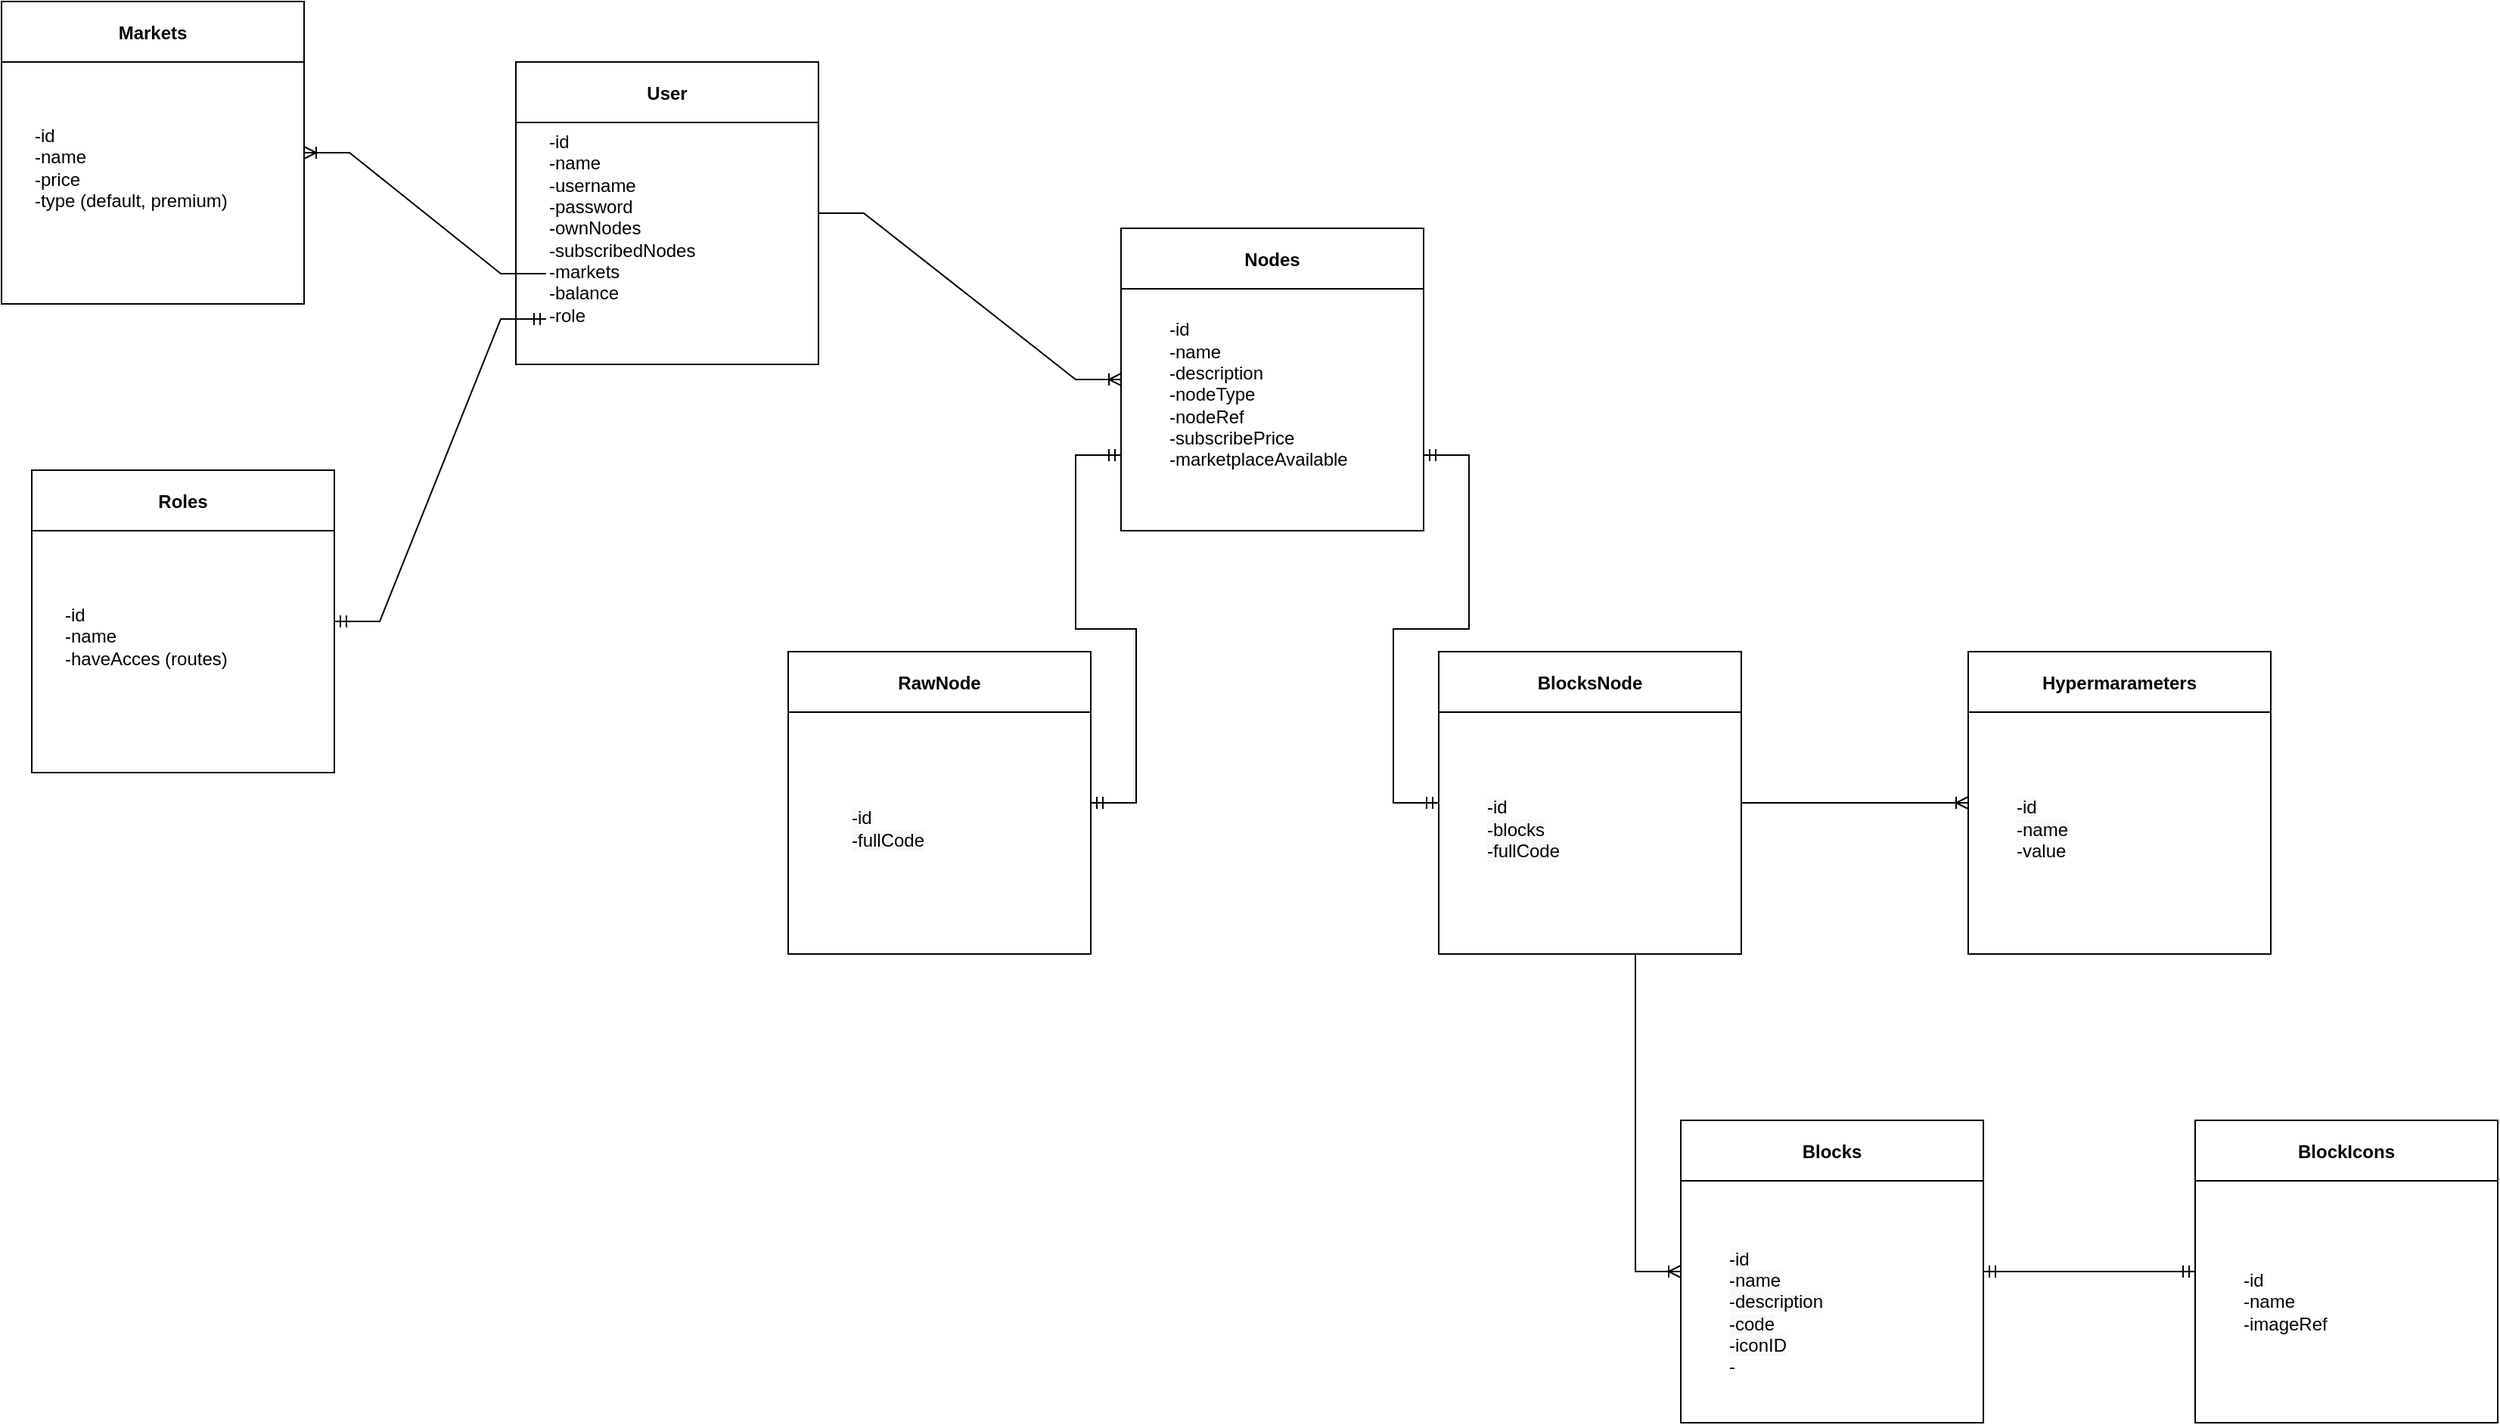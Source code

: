 <mxfile version="20.2.3" type="device"><diagram id="1MA1JgAbRvWYXQ7X30O4" name="Page-1"><mxGraphModel dx="1384" dy="747" grid="1" gridSize="10" guides="1" tooltips="1" connect="1" arrows="1" fold="1" page="1" pageScale="1" pageWidth="4500" pageHeight="4500" math="0" shadow="0"><root><mxCell id="0"/><mxCell id="1" parent="0"/><mxCell id="kykveNz-PSwbmEIrODwh-7" value="User" style="swimlane;startSize=40;" vertex="1" parent="1"><mxGeometry x="1340" y="440" width="200" height="200" as="geometry"/></mxCell><mxCell id="kykveNz-PSwbmEIrODwh-10" value="-id&lt;br&gt;-name&amp;nbsp;&lt;br&gt;-username&lt;br&gt;-password&lt;br&gt;-ownNodes&lt;br&gt;-subscribedNodes&lt;br&gt;-markets&lt;br&gt;-balance&lt;br&gt;-role&lt;br&gt;" style="text;html=1;strokeColor=none;fillColor=none;align=left;verticalAlign=middle;whiteSpace=wrap;rounded=0;" vertex="1" parent="kykveNz-PSwbmEIrODwh-7"><mxGeometry x="20" y="50" width="140" height="120" as="geometry"/></mxCell><mxCell id="kykveNz-PSwbmEIrODwh-8" value="Nodes" style="swimlane;startSize=40;" vertex="1" parent="1"><mxGeometry x="1740" y="550" width="200" height="200" as="geometry"/></mxCell><mxCell id="kykveNz-PSwbmEIrODwh-52" value="-id&lt;br&gt;-name&amp;nbsp;&lt;br&gt;-description&lt;br&gt;-nodeType&lt;br&gt;-nodeRef&lt;br&gt;-subscribePrice&lt;br&gt;-marketplaceAvailable" style="text;html=1;strokeColor=none;fillColor=none;align=left;verticalAlign=middle;whiteSpace=wrap;rounded=0;" vertex="1" parent="kykveNz-PSwbmEIrODwh-8"><mxGeometry x="30" y="60" width="140" height="100" as="geometry"/></mxCell><mxCell id="kykveNz-PSwbmEIrODwh-9" value="Blocks" style="swimlane;startSize=40;" vertex="1" parent="1"><mxGeometry x="2110" y="1140" width="200" height="200" as="geometry"/></mxCell><mxCell id="kykveNz-PSwbmEIrODwh-11" value="&lt;br&gt;&lt;span style=&quot;color: rgb(0, 0, 0); font-family: Helvetica; font-size: 12px; font-style: normal; font-variant-ligatures: normal; font-variant-caps: normal; font-weight: 400; letter-spacing: normal; orphans: 2; text-align: left; text-indent: 0px; text-transform: none; widows: 2; word-spacing: 0px; -webkit-text-stroke-width: 0px; background-color: rgb(248, 249, 250); text-decoration-thickness: initial; text-decoration-style: initial; text-decoration-color: initial; float: none; display: inline !important;&quot;&gt;-id&lt;/span&gt;&lt;br style=&quot;color: rgb(0, 0, 0); font-family: Helvetica; font-size: 12px; font-style: normal; font-variant-ligatures: normal; font-variant-caps: normal; font-weight: 400; letter-spacing: normal; orphans: 2; text-align: left; text-indent: 0px; text-transform: none; widows: 2; word-spacing: 0px; -webkit-text-stroke-width: 0px; background-color: rgb(248, 249, 250); text-decoration-thickness: initial; text-decoration-style: initial; text-decoration-color: initial;&quot;&gt;&lt;span style=&quot;color: rgb(0, 0, 0); font-family: Helvetica; font-size: 12px; font-style: normal; font-variant-ligatures: normal; font-variant-caps: normal; font-weight: 400; letter-spacing: normal; orphans: 2; text-align: left; text-indent: 0px; text-transform: none; widows: 2; word-spacing: 0px; -webkit-text-stroke-width: 0px; background-color: rgb(248, 249, 250); text-decoration-thickness: initial; text-decoration-style: initial; text-decoration-color: initial; float: none; display: inline !important;&quot;&gt;-name&lt;/span&gt;&lt;br style=&quot;color: rgb(0, 0, 0); font-family: Helvetica; font-size: 12px; font-style: normal; font-variant-ligatures: normal; font-variant-caps: normal; font-weight: 400; letter-spacing: normal; orphans: 2; text-align: left; text-indent: 0px; text-transform: none; widows: 2; word-spacing: 0px; -webkit-text-stroke-width: 0px; background-color: rgb(248, 249, 250); text-decoration-thickness: initial; text-decoration-style: initial; text-decoration-color: initial;&quot;&gt;&lt;span style=&quot;color: rgb(0, 0, 0); font-family: Helvetica; font-size: 12px; font-style: normal; font-variant-ligatures: normal; font-variant-caps: normal; font-weight: 400; letter-spacing: normal; orphans: 2; text-align: left; text-indent: 0px; text-transform: none; widows: 2; word-spacing: 0px; -webkit-text-stroke-width: 0px; background-color: rgb(248, 249, 250); text-decoration-thickness: initial; text-decoration-style: initial; text-decoration-color: initial; float: none; display: inline !important;&quot;&gt;-description&lt;/span&gt;&lt;br style=&quot;color: rgb(0, 0, 0); font-family: Helvetica; font-size: 12px; font-style: normal; font-variant-ligatures: normal; font-variant-caps: normal; font-weight: 400; letter-spacing: normal; orphans: 2; text-align: left; text-indent: 0px; text-transform: none; widows: 2; word-spacing: 0px; -webkit-text-stroke-width: 0px; background-color: rgb(248, 249, 250); text-decoration-thickness: initial; text-decoration-style: initial; text-decoration-color: initial;&quot;&gt;&lt;span style=&quot;color: rgb(0, 0, 0); font-family: Helvetica; font-size: 12px; font-style: normal; font-variant-ligatures: normal; font-variant-caps: normal; font-weight: 400; letter-spacing: normal; orphans: 2; text-align: left; text-indent: 0px; text-transform: none; widows: 2; word-spacing: 0px; -webkit-text-stroke-width: 0px; background-color: rgb(248, 249, 250); text-decoration-thickness: initial; text-decoration-style: initial; text-decoration-color: initial; float: none; display: inline !important;&quot;&gt;-code&lt;/span&gt;&lt;br style=&quot;color: rgb(0, 0, 0); font-family: Helvetica; font-size: 12px; font-style: normal; font-variant-ligatures: normal; font-variant-caps: normal; font-weight: 400; letter-spacing: normal; orphans: 2; text-align: left; text-indent: 0px; text-transform: none; widows: 2; word-spacing: 0px; -webkit-text-stroke-width: 0px; background-color: rgb(248, 249, 250); text-decoration-thickness: initial; text-decoration-style: initial; text-decoration-color: initial;&quot;&gt;&lt;span style=&quot;color: rgb(0, 0, 0); font-family: Helvetica; font-size: 12px; font-style: normal; font-variant-ligatures: normal; font-variant-caps: normal; font-weight: 400; letter-spacing: normal; orphans: 2; text-align: left; text-indent: 0px; text-transform: none; widows: 2; word-spacing: 0px; -webkit-text-stroke-width: 0px; background-color: rgb(248, 249, 250); text-decoration-thickness: initial; text-decoration-style: initial; text-decoration-color: initial; float: none; display: inline !important;&quot;&gt;-iconID&lt;br&gt;&lt;/span&gt;-&lt;br&gt;" style="text;html=1;strokeColor=none;fillColor=none;align=left;verticalAlign=middle;whiteSpace=wrap;rounded=0;" vertex="1" parent="kykveNz-PSwbmEIrODwh-9"><mxGeometry x="30" y="60" width="140" height="120" as="geometry"/></mxCell><mxCell id="kykveNz-PSwbmEIrODwh-12" value="BlockIcons" style="swimlane;startSize=40;" vertex="1" parent="1"><mxGeometry x="2450" y="1140" width="200" height="200" as="geometry"/></mxCell><mxCell id="kykveNz-PSwbmEIrODwh-13" value="-id&lt;br&gt;-name&lt;br&gt;-imageRef" style="text;html=1;strokeColor=none;fillColor=none;align=left;verticalAlign=middle;whiteSpace=wrap;rounded=0;" vertex="1" parent="kykveNz-PSwbmEIrODwh-12"><mxGeometry x="30" y="60" width="140" height="120" as="geometry"/></mxCell><mxCell id="kykveNz-PSwbmEIrODwh-44" value="" style="edgeStyle=entityRelationEdgeStyle;fontSize=12;html=1;endArrow=ERmandOne;startArrow=ERmandOne;rounded=0;entryX=0;entryY=0.5;entryDx=0;entryDy=0;exitX=1;exitY=0.5;exitDx=0;exitDy=0;" edge="1" parent="1" source="kykveNz-PSwbmEIrODwh-9" target="kykveNz-PSwbmEIrODwh-12"><mxGeometry width="100" height="100" relative="1" as="geometry"><mxPoint x="2260" y="1370" as="sourcePoint"/><mxPoint x="2470" y="1270" as="targetPoint"/></mxGeometry></mxCell><mxCell id="kykveNz-PSwbmEIrODwh-45" value="RawNode" style="swimlane;startSize=40;" vertex="1" parent="1"><mxGeometry x="1520" y="830" width="200" height="200" as="geometry"/></mxCell><mxCell id="kykveNz-PSwbmEIrODwh-50" value="&lt;br&gt;&lt;span style=&quot;color: rgb(0, 0, 0); font-family: Helvetica; font-size: 12px; font-style: normal; font-variant-ligatures: normal; font-variant-caps: normal; font-weight: 400; letter-spacing: normal; orphans: 2; text-align: left; text-indent: 0px; text-transform: none; widows: 2; word-spacing: 0px; -webkit-text-stroke-width: 0px; background-color: rgb(248, 249, 250); text-decoration-thickness: initial; text-decoration-style: initial; text-decoration-color: initial; float: none; display: inline !important;&quot;&gt;-id&lt;/span&gt;&lt;br style=&quot;color: rgb(0, 0, 0); font-family: Helvetica; font-size: 12px; font-style: normal; font-variant-ligatures: normal; font-variant-caps: normal; font-weight: 400; letter-spacing: normal; orphans: 2; text-align: left; text-indent: 0px; text-transform: none; widows: 2; word-spacing: 0px; -webkit-text-stroke-width: 0px; background-color: rgb(248, 249, 250); text-decoration-thickness: initial; text-decoration-style: initial; text-decoration-color: initial;&quot;&gt;&lt;span style=&quot;color: rgb(0, 0, 0); font-family: Helvetica; font-size: 12px; font-style: normal; font-variant-ligatures: normal; font-variant-caps: normal; font-weight: 400; letter-spacing: normal; orphans: 2; text-align: left; text-indent: 0px; text-transform: none; widows: 2; word-spacing: 0px; -webkit-text-stroke-width: 0px; background-color: rgb(248, 249, 250); text-decoration-thickness: initial; text-decoration-style: initial; text-decoration-color: initial; float: none; display: inline !important;&quot;&gt;-fullCode&lt;/span&gt;" style="text;html=1;strokeColor=none;fillColor=none;align=left;verticalAlign=middle;whiteSpace=wrap;rounded=0;" vertex="1" parent="kykveNz-PSwbmEIrODwh-45"><mxGeometry x="40" y="50" width="140" height="120" as="geometry"/></mxCell><mxCell id="kykveNz-PSwbmEIrODwh-46" value="BlocksNode" style="swimlane;startSize=40;" vertex="1" parent="1"><mxGeometry x="1950" y="830" width="200" height="200" as="geometry"/></mxCell><mxCell id="kykveNz-PSwbmEIrODwh-49" value="&lt;br&gt;&lt;span style=&quot;color: rgb(0, 0, 0); font-family: Helvetica; font-size: 12px; font-style: normal; font-variant-ligatures: normal; font-variant-caps: normal; font-weight: 400; letter-spacing: normal; orphans: 2; text-align: left; text-indent: 0px; text-transform: none; widows: 2; word-spacing: 0px; -webkit-text-stroke-width: 0px; background-color: rgb(248, 249, 250); text-decoration-thickness: initial; text-decoration-style: initial; text-decoration-color: initial; float: none; display: inline !important;&quot;&gt;-id&lt;/span&gt;&lt;br style=&quot;color: rgb(0, 0, 0); font-family: Helvetica; font-size: 12px; font-style: normal; font-variant-ligatures: normal; font-variant-caps: normal; font-weight: 400; letter-spacing: normal; orphans: 2; text-align: left; text-indent: 0px; text-transform: none; widows: 2; word-spacing: 0px; -webkit-text-stroke-width: 0px; background-color: rgb(248, 249, 250); text-decoration-thickness: initial; text-decoration-style: initial; text-decoration-color: initial;&quot;&gt;&lt;span style=&quot;color: rgb(0, 0, 0); font-family: Helvetica; font-size: 12px; font-style: normal; font-variant-ligatures: normal; font-variant-caps: normal; font-weight: 400; letter-spacing: normal; orphans: 2; text-align: left; text-indent: 0px; text-transform: none; widows: 2; word-spacing: 0px; -webkit-text-stroke-width: 0px; background-color: rgb(248, 249, 250); text-decoration-thickness: initial; text-decoration-style: initial; text-decoration-color: initial; float: none; display: inline !important;&quot;&gt;-blocks&lt;/span&gt;&lt;br style=&quot;color: rgb(0, 0, 0); font-family: Helvetica; font-size: 12px; font-style: normal; font-variant-ligatures: normal; font-variant-caps: normal; font-weight: 400; letter-spacing: normal; orphans: 2; text-align: left; text-indent: 0px; text-transform: none; widows: 2; word-spacing: 0px; -webkit-text-stroke-width: 0px; background-color: rgb(248, 249, 250); text-decoration-thickness: initial; text-decoration-style: initial; text-decoration-color: initial;&quot;&gt;&lt;span style=&quot;color: rgb(0, 0, 0); font-family: Helvetica; font-size: 12px; font-style: normal; font-variant-ligatures: normal; font-variant-caps: normal; font-weight: 400; letter-spacing: normal; orphans: 2; text-align: left; text-indent: 0px; text-transform: none; widows: 2; word-spacing: 0px; -webkit-text-stroke-width: 0px; background-color: rgb(248, 249, 250); text-decoration-thickness: initial; text-decoration-style: initial; text-decoration-color: initial; float: none; display: inline !important;&quot;&gt;-fullCode&lt;/span&gt;" style="text;html=1;strokeColor=none;fillColor=none;align=left;verticalAlign=middle;whiteSpace=wrap;rounded=0;" vertex="1" parent="kykveNz-PSwbmEIrODwh-46"><mxGeometry x="30" y="50" width="140" height="120" as="geometry"/></mxCell><mxCell id="kykveNz-PSwbmEIrODwh-47" value="" style="edgeStyle=entityRelationEdgeStyle;fontSize=12;html=1;endArrow=ERoneToMany;rounded=0;exitX=0.5;exitY=1;exitDx=0;exitDy=0;entryX=0;entryY=0.5;entryDx=0;entryDy=0;" edge="1" parent="1" source="kykveNz-PSwbmEIrODwh-46" target="kykveNz-PSwbmEIrODwh-9"><mxGeometry width="100" height="100" relative="1" as="geometry"><mxPoint x="1950" y="1360" as="sourcePoint"/><mxPoint x="2120" y="1250" as="targetPoint"/></mxGeometry></mxCell><mxCell id="kykveNz-PSwbmEIrODwh-51" value="" style="edgeStyle=entityRelationEdgeStyle;fontSize=12;html=1;endArrow=ERoneToMany;rounded=0;exitX=1;exitY=0.5;exitDx=0;exitDy=0;entryX=0;entryY=0.5;entryDx=0;entryDy=0;" edge="1" parent="1" source="kykveNz-PSwbmEIrODwh-7" target="kykveNz-PSwbmEIrODwh-8"><mxGeometry width="100" height="100" relative="1" as="geometry"><mxPoint x="1980" y="1080" as="sourcePoint"/><mxPoint x="2150" y="1250" as="targetPoint"/></mxGeometry></mxCell><mxCell id="kykveNz-PSwbmEIrODwh-53" value="" style="edgeStyle=entityRelationEdgeStyle;fontSize=12;html=1;endArrow=ERmandOne;startArrow=ERmandOne;rounded=0;entryX=0;entryY=0.75;entryDx=0;entryDy=0;exitX=1;exitY=0.5;exitDx=0;exitDy=0;" edge="1" parent="1" source="kykveNz-PSwbmEIrODwh-45" target="kykveNz-PSwbmEIrODwh-8"><mxGeometry width="100" height="100" relative="1" as="geometry"><mxPoint x="1780" y="830" as="sourcePoint"/><mxPoint x="1720" y="700" as="targetPoint"/></mxGeometry></mxCell><mxCell id="kykveNz-PSwbmEIrODwh-54" value="" style="edgeStyle=entityRelationEdgeStyle;fontSize=12;html=1;endArrow=ERmandOne;startArrow=ERmandOne;rounded=0;entryX=1;entryY=0.75;entryDx=0;entryDy=0;exitX=0;exitY=0.5;exitDx=0;exitDy=0;" edge="1" parent="1" source="kykveNz-PSwbmEIrODwh-46" target="kykveNz-PSwbmEIrODwh-8"><mxGeometry width="100" height="100" relative="1" as="geometry"><mxPoint x="1890" y="970" as="sourcePoint"/><mxPoint x="1920" y="790" as="targetPoint"/></mxGeometry></mxCell><mxCell id="kykveNz-PSwbmEIrODwh-55" value="Hypermarameters" style="swimlane;startSize=40;" vertex="1" parent="1"><mxGeometry x="2300" y="830" width="200" height="200" as="geometry"/></mxCell><mxCell id="kykveNz-PSwbmEIrODwh-56" value="&lt;br&gt;&lt;span style=&quot;color: rgb(0, 0, 0); font-family: Helvetica; font-size: 12px; font-style: normal; font-variant-ligatures: normal; font-variant-caps: normal; font-weight: 400; letter-spacing: normal; orphans: 2; text-align: left; text-indent: 0px; text-transform: none; widows: 2; word-spacing: 0px; -webkit-text-stroke-width: 0px; background-color: rgb(248, 249, 250); text-decoration-thickness: initial; text-decoration-style: initial; text-decoration-color: initial; float: none; display: inline !important;&quot;&gt;-id&lt;/span&gt;&lt;br style=&quot;color: rgb(0, 0, 0); font-family: Helvetica; font-size: 12px; font-style: normal; font-variant-ligatures: normal; font-variant-caps: normal; font-weight: 400; letter-spacing: normal; orphans: 2; text-align: left; text-indent: 0px; text-transform: none; widows: 2; word-spacing: 0px; -webkit-text-stroke-width: 0px; background-color: rgb(248, 249, 250); text-decoration-thickness: initial; text-decoration-style: initial; text-decoration-color: initial;&quot;&gt;&lt;span style=&quot;color: rgb(0, 0, 0); font-family: Helvetica; font-size: 12px; font-style: normal; font-variant-ligatures: normal; font-variant-caps: normal; font-weight: 400; letter-spacing: normal; orphans: 2; text-align: left; text-indent: 0px; text-transform: none; widows: 2; word-spacing: 0px; -webkit-text-stroke-width: 0px; background-color: rgb(248, 249, 250); text-decoration-thickness: initial; text-decoration-style: initial; text-decoration-color: initial; float: none; display: inline !important;&quot;&gt;-name&lt;/span&gt;&lt;br style=&quot;color: rgb(0, 0, 0); font-family: Helvetica; font-size: 12px; font-style: normal; font-variant-ligatures: normal; font-variant-caps: normal; font-weight: 400; letter-spacing: normal; orphans: 2; text-align: left; text-indent: 0px; text-transform: none; widows: 2; word-spacing: 0px; -webkit-text-stroke-width: 0px; background-color: rgb(248, 249, 250); text-decoration-thickness: initial; text-decoration-style: initial; text-decoration-color: initial;&quot;&gt;-value" style="text;html=1;strokeColor=none;fillColor=none;align=left;verticalAlign=middle;whiteSpace=wrap;rounded=0;" vertex="1" parent="kykveNz-PSwbmEIrODwh-55"><mxGeometry x="30" y="50" width="140" height="120" as="geometry"/></mxCell><mxCell id="kykveNz-PSwbmEIrODwh-57" value="" style="edgeStyle=entityRelationEdgeStyle;fontSize=12;html=1;endArrow=ERoneToMany;rounded=0;exitX=1;exitY=0.5;exitDx=0;exitDy=0;entryX=0;entryY=0.5;entryDx=0;entryDy=0;" edge="1" parent="1" source="kykveNz-PSwbmEIrODwh-46" target="kykveNz-PSwbmEIrODwh-55"><mxGeometry width="100" height="100" relative="1" as="geometry"><mxPoint x="2060" y="1040" as="sourcePoint"/><mxPoint x="2120" y="1250" as="targetPoint"/></mxGeometry></mxCell><mxCell id="kykveNz-PSwbmEIrODwh-59" value="Markets" style="swimlane;startSize=40;" vertex="1" parent="1"><mxGeometry x="1000" y="400" width="200" height="200" as="geometry"/></mxCell><mxCell id="kykveNz-PSwbmEIrODwh-60" value="-id&lt;br&gt;-name&lt;br&gt;-price&lt;br&gt;-type (default, premium)&lt;br&gt;" style="text;html=1;strokeColor=none;fillColor=none;align=left;verticalAlign=middle;whiteSpace=wrap;rounded=0;" vertex="1" parent="kykveNz-PSwbmEIrODwh-59"><mxGeometry x="20" y="50" width="140" height="120" as="geometry"/></mxCell><mxCell id="kykveNz-PSwbmEIrODwh-61" value="" style="edgeStyle=entityRelationEdgeStyle;fontSize=12;html=1;endArrow=ERoneToMany;rounded=0;exitX=0;exitY=0.75;exitDx=0;exitDy=0;entryX=1;entryY=0.5;entryDx=0;entryDy=0;" edge="1" parent="1" source="kykveNz-PSwbmEIrODwh-10" target="kykveNz-PSwbmEIrODwh-59"><mxGeometry width="100" height="100" relative="1" as="geometry"><mxPoint x="1120" y="730" as="sourcePoint"/><mxPoint x="1260" y="780" as="targetPoint"/></mxGeometry></mxCell><mxCell id="kykveNz-PSwbmEIrODwh-62" value="Roles" style="swimlane;startSize=40;" vertex="1" parent="1"><mxGeometry x="1020" y="710" width="200" height="200" as="geometry"/></mxCell><mxCell id="kykveNz-PSwbmEIrODwh-63" value="-id&lt;br&gt;-name&lt;br&gt;-haveAcces (routes)" style="text;html=1;strokeColor=none;fillColor=none;align=left;verticalAlign=middle;whiteSpace=wrap;rounded=0;" vertex="1" parent="kykveNz-PSwbmEIrODwh-62"><mxGeometry x="20" y="50" width="140" height="120" as="geometry"/></mxCell><mxCell id="kykveNz-PSwbmEIrODwh-64" value="" style="edgeStyle=entityRelationEdgeStyle;fontSize=12;html=1;endArrow=ERmandOne;startArrow=ERmandOne;rounded=0;exitX=1;exitY=0.5;exitDx=0;exitDy=0;entryX=0;entryY=1;entryDx=0;entryDy=0;" edge="1" parent="1" source="kykveNz-PSwbmEIrODwh-62" target="kykveNz-PSwbmEIrODwh-10"><mxGeometry width="100" height="100" relative="1" as="geometry"><mxPoint x="1250" y="770" as="sourcePoint"/><mxPoint x="1340" y="570" as="targetPoint"/></mxGeometry></mxCell></root></mxGraphModel></diagram></mxfile>